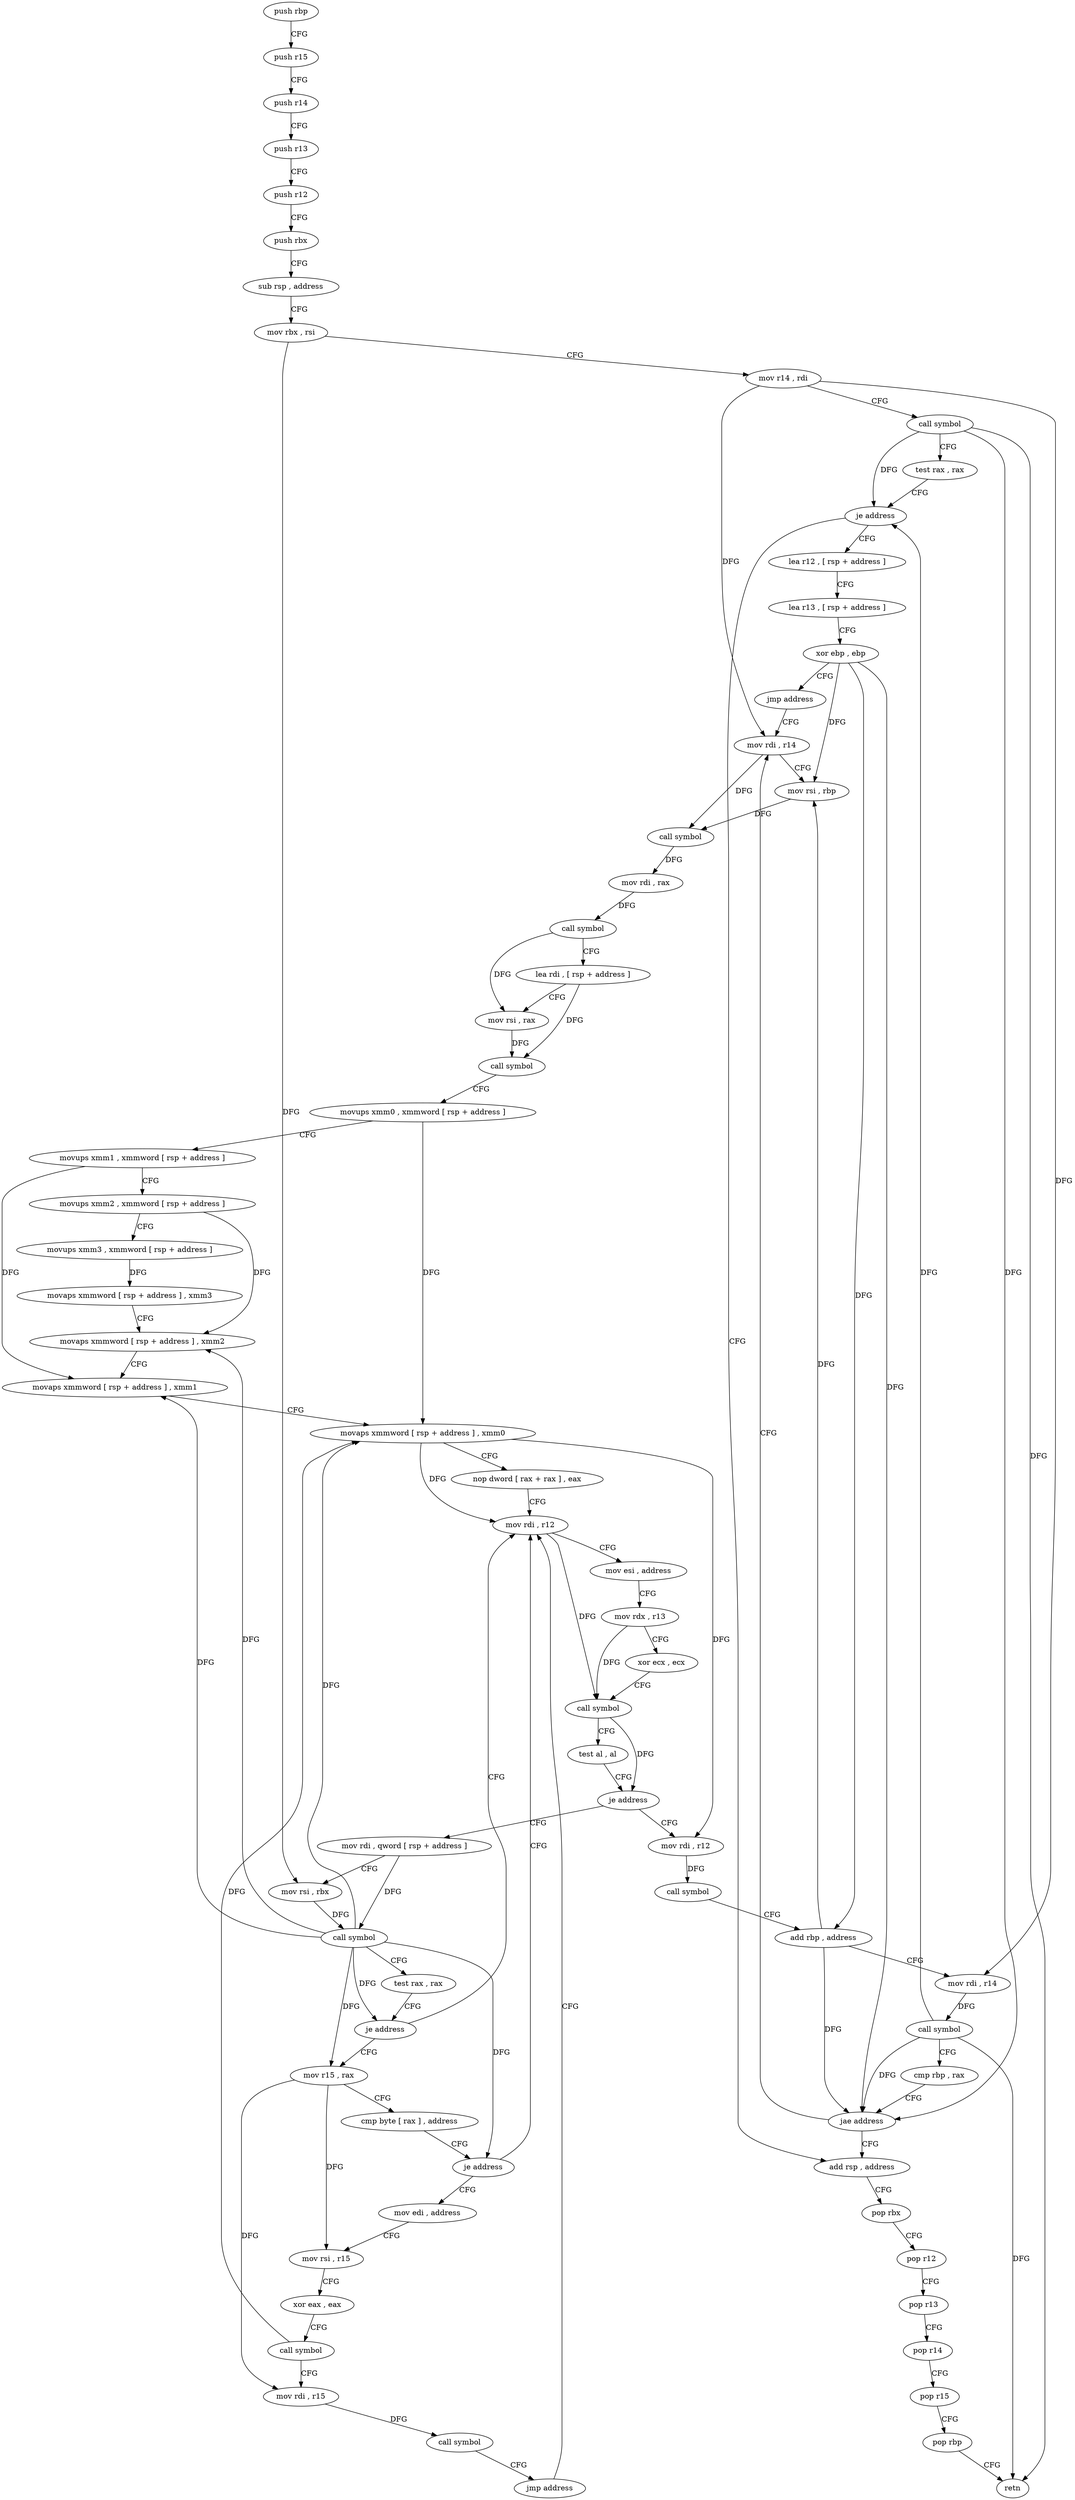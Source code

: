 digraph "func" {
"4216528" [label = "push rbp" ]
"4216529" [label = "push r15" ]
"4216531" [label = "push r14" ]
"4216533" [label = "push r13" ]
"4216535" [label = "push r12" ]
"4216537" [label = "push rbx" ]
"4216538" [label = "sub rsp , address" ]
"4216545" [label = "mov rbx , rsi" ]
"4216548" [label = "mov r14 , rdi" ]
"4216551" [label = "call symbol" ]
"4216556" [label = "test rax , rax" ]
"4216559" [label = "je address" ]
"4216781" [label = "add rsp , address" ]
"4216565" [label = "lea r12 , [ rsp + address ]" ]
"4216788" [label = "pop rbx" ]
"4216789" [label = "pop r12" ]
"4216791" [label = "pop r13" ]
"4216793" [label = "pop r14" ]
"4216795" [label = "pop r15" ]
"4216797" [label = "pop rbp" ]
"4216798" [label = "retn" ]
"4216570" [label = "lea r13 , [ rsp + address ]" ]
"4216575" [label = "xor ebp , ebp" ]
"4216577" [label = "jmp address" ]
"4216621" [label = "mov rdi , r14" ]
"4216624" [label = "mov rsi , rbp" ]
"4216627" [label = "call symbol" ]
"4216632" [label = "mov rdi , rax" ]
"4216635" [label = "call symbol" ]
"4216640" [label = "lea rdi , [ rsp + address ]" ]
"4216645" [label = "mov rsi , rax" ]
"4216648" [label = "call symbol" ]
"4216653" [label = "movups xmm0 , xmmword [ rsp + address ]" ]
"4216658" [label = "movups xmm1 , xmmword [ rsp + address ]" ]
"4216663" [label = "movups xmm2 , xmmword [ rsp + address ]" ]
"4216668" [label = "movups xmm3 , xmmword [ rsp + address ]" ]
"4216676" [label = "movaps xmmword [ rsp + address ] , xmm3" ]
"4216681" [label = "movaps xmmword [ rsp + address ] , xmm2" ]
"4216686" [label = "movaps xmmword [ rsp + address ] , xmm1" ]
"4216691" [label = "movaps xmmword [ rsp + address ] , xmm0" ]
"4216696" [label = "nop dword [ rax + rax ] , eax" ]
"4216704" [label = "mov rdi , r12" ]
"4216592" [label = "mov rdi , r12" ]
"4216595" [label = "call symbol" ]
"4216600" [label = "add rbp , address" ]
"4216604" [label = "mov rdi , r14" ]
"4216607" [label = "call symbol" ]
"4216612" [label = "cmp rbp , rax" ]
"4216615" [label = "jae address" ]
"4216730" [label = "mov rdi , qword [ rsp + address ]" ]
"4216735" [label = "mov rsi , rbx" ]
"4216738" [label = "call symbol" ]
"4216743" [label = "test rax , rax" ]
"4216746" [label = "je address" ]
"4216748" [label = "mov r15 , rax" ]
"4216707" [label = "mov esi , address" ]
"4216712" [label = "mov rdx , r13" ]
"4216715" [label = "xor ecx , ecx" ]
"4216717" [label = "call symbol" ]
"4216722" [label = "test al , al" ]
"4216724" [label = "je address" ]
"4216751" [label = "cmp byte [ rax ] , address" ]
"4216754" [label = "je address" ]
"4216756" [label = "mov edi , address" ]
"4216761" [label = "mov rsi , r15" ]
"4216764" [label = "xor eax , eax" ]
"4216766" [label = "call symbol" ]
"4216771" [label = "mov rdi , r15" ]
"4216774" [label = "call symbol" ]
"4216779" [label = "jmp address" ]
"4216528" -> "4216529" [ label = "CFG" ]
"4216529" -> "4216531" [ label = "CFG" ]
"4216531" -> "4216533" [ label = "CFG" ]
"4216533" -> "4216535" [ label = "CFG" ]
"4216535" -> "4216537" [ label = "CFG" ]
"4216537" -> "4216538" [ label = "CFG" ]
"4216538" -> "4216545" [ label = "CFG" ]
"4216545" -> "4216548" [ label = "CFG" ]
"4216545" -> "4216735" [ label = "DFG" ]
"4216548" -> "4216551" [ label = "CFG" ]
"4216548" -> "4216621" [ label = "DFG" ]
"4216548" -> "4216604" [ label = "DFG" ]
"4216551" -> "4216556" [ label = "CFG" ]
"4216551" -> "4216559" [ label = "DFG" ]
"4216551" -> "4216798" [ label = "DFG" ]
"4216551" -> "4216615" [ label = "DFG" ]
"4216556" -> "4216559" [ label = "CFG" ]
"4216559" -> "4216781" [ label = "CFG" ]
"4216559" -> "4216565" [ label = "CFG" ]
"4216781" -> "4216788" [ label = "CFG" ]
"4216565" -> "4216570" [ label = "CFG" ]
"4216788" -> "4216789" [ label = "CFG" ]
"4216789" -> "4216791" [ label = "CFG" ]
"4216791" -> "4216793" [ label = "CFG" ]
"4216793" -> "4216795" [ label = "CFG" ]
"4216795" -> "4216797" [ label = "CFG" ]
"4216797" -> "4216798" [ label = "CFG" ]
"4216570" -> "4216575" [ label = "CFG" ]
"4216575" -> "4216577" [ label = "CFG" ]
"4216575" -> "4216624" [ label = "DFG" ]
"4216575" -> "4216600" [ label = "DFG" ]
"4216575" -> "4216615" [ label = "DFG" ]
"4216577" -> "4216621" [ label = "CFG" ]
"4216621" -> "4216624" [ label = "CFG" ]
"4216621" -> "4216627" [ label = "DFG" ]
"4216624" -> "4216627" [ label = "DFG" ]
"4216627" -> "4216632" [ label = "DFG" ]
"4216632" -> "4216635" [ label = "DFG" ]
"4216635" -> "4216640" [ label = "CFG" ]
"4216635" -> "4216645" [ label = "DFG" ]
"4216640" -> "4216645" [ label = "CFG" ]
"4216640" -> "4216648" [ label = "DFG" ]
"4216645" -> "4216648" [ label = "DFG" ]
"4216648" -> "4216653" [ label = "CFG" ]
"4216653" -> "4216658" [ label = "CFG" ]
"4216653" -> "4216691" [ label = "DFG" ]
"4216658" -> "4216663" [ label = "CFG" ]
"4216658" -> "4216686" [ label = "DFG" ]
"4216663" -> "4216668" [ label = "CFG" ]
"4216663" -> "4216681" [ label = "DFG" ]
"4216668" -> "4216676" [ label = "DFG" ]
"4216676" -> "4216681" [ label = "CFG" ]
"4216681" -> "4216686" [ label = "CFG" ]
"4216686" -> "4216691" [ label = "CFG" ]
"4216691" -> "4216696" [ label = "CFG" ]
"4216691" -> "4216704" [ label = "DFG" ]
"4216691" -> "4216592" [ label = "DFG" ]
"4216696" -> "4216704" [ label = "CFG" ]
"4216704" -> "4216707" [ label = "CFG" ]
"4216704" -> "4216717" [ label = "DFG" ]
"4216592" -> "4216595" [ label = "DFG" ]
"4216595" -> "4216600" [ label = "CFG" ]
"4216600" -> "4216604" [ label = "CFG" ]
"4216600" -> "4216624" [ label = "DFG" ]
"4216600" -> "4216615" [ label = "DFG" ]
"4216604" -> "4216607" [ label = "DFG" ]
"4216607" -> "4216612" [ label = "CFG" ]
"4216607" -> "4216559" [ label = "DFG" ]
"4216607" -> "4216798" [ label = "DFG" ]
"4216607" -> "4216615" [ label = "DFG" ]
"4216612" -> "4216615" [ label = "CFG" ]
"4216615" -> "4216781" [ label = "CFG" ]
"4216615" -> "4216621" [ label = "CFG" ]
"4216730" -> "4216735" [ label = "CFG" ]
"4216730" -> "4216738" [ label = "DFG" ]
"4216735" -> "4216738" [ label = "DFG" ]
"4216738" -> "4216743" [ label = "CFG" ]
"4216738" -> "4216681" [ label = "DFG" ]
"4216738" -> "4216686" [ label = "DFG" ]
"4216738" -> "4216691" [ label = "DFG" ]
"4216738" -> "4216746" [ label = "DFG" ]
"4216738" -> "4216748" [ label = "DFG" ]
"4216738" -> "4216754" [ label = "DFG" ]
"4216743" -> "4216746" [ label = "CFG" ]
"4216746" -> "4216704" [ label = "CFG" ]
"4216746" -> "4216748" [ label = "CFG" ]
"4216748" -> "4216751" [ label = "CFG" ]
"4216748" -> "4216761" [ label = "DFG" ]
"4216748" -> "4216771" [ label = "DFG" ]
"4216707" -> "4216712" [ label = "CFG" ]
"4216712" -> "4216715" [ label = "CFG" ]
"4216712" -> "4216717" [ label = "DFG" ]
"4216715" -> "4216717" [ label = "CFG" ]
"4216717" -> "4216722" [ label = "CFG" ]
"4216717" -> "4216724" [ label = "DFG" ]
"4216722" -> "4216724" [ label = "CFG" ]
"4216724" -> "4216592" [ label = "CFG" ]
"4216724" -> "4216730" [ label = "CFG" ]
"4216751" -> "4216754" [ label = "CFG" ]
"4216754" -> "4216704" [ label = "CFG" ]
"4216754" -> "4216756" [ label = "CFG" ]
"4216756" -> "4216761" [ label = "CFG" ]
"4216761" -> "4216764" [ label = "CFG" ]
"4216764" -> "4216766" [ label = "CFG" ]
"4216766" -> "4216771" [ label = "CFG" ]
"4216766" -> "4216691" [ label = "DFG" ]
"4216771" -> "4216774" [ label = "DFG" ]
"4216774" -> "4216779" [ label = "CFG" ]
"4216779" -> "4216704" [ label = "CFG" ]
}
